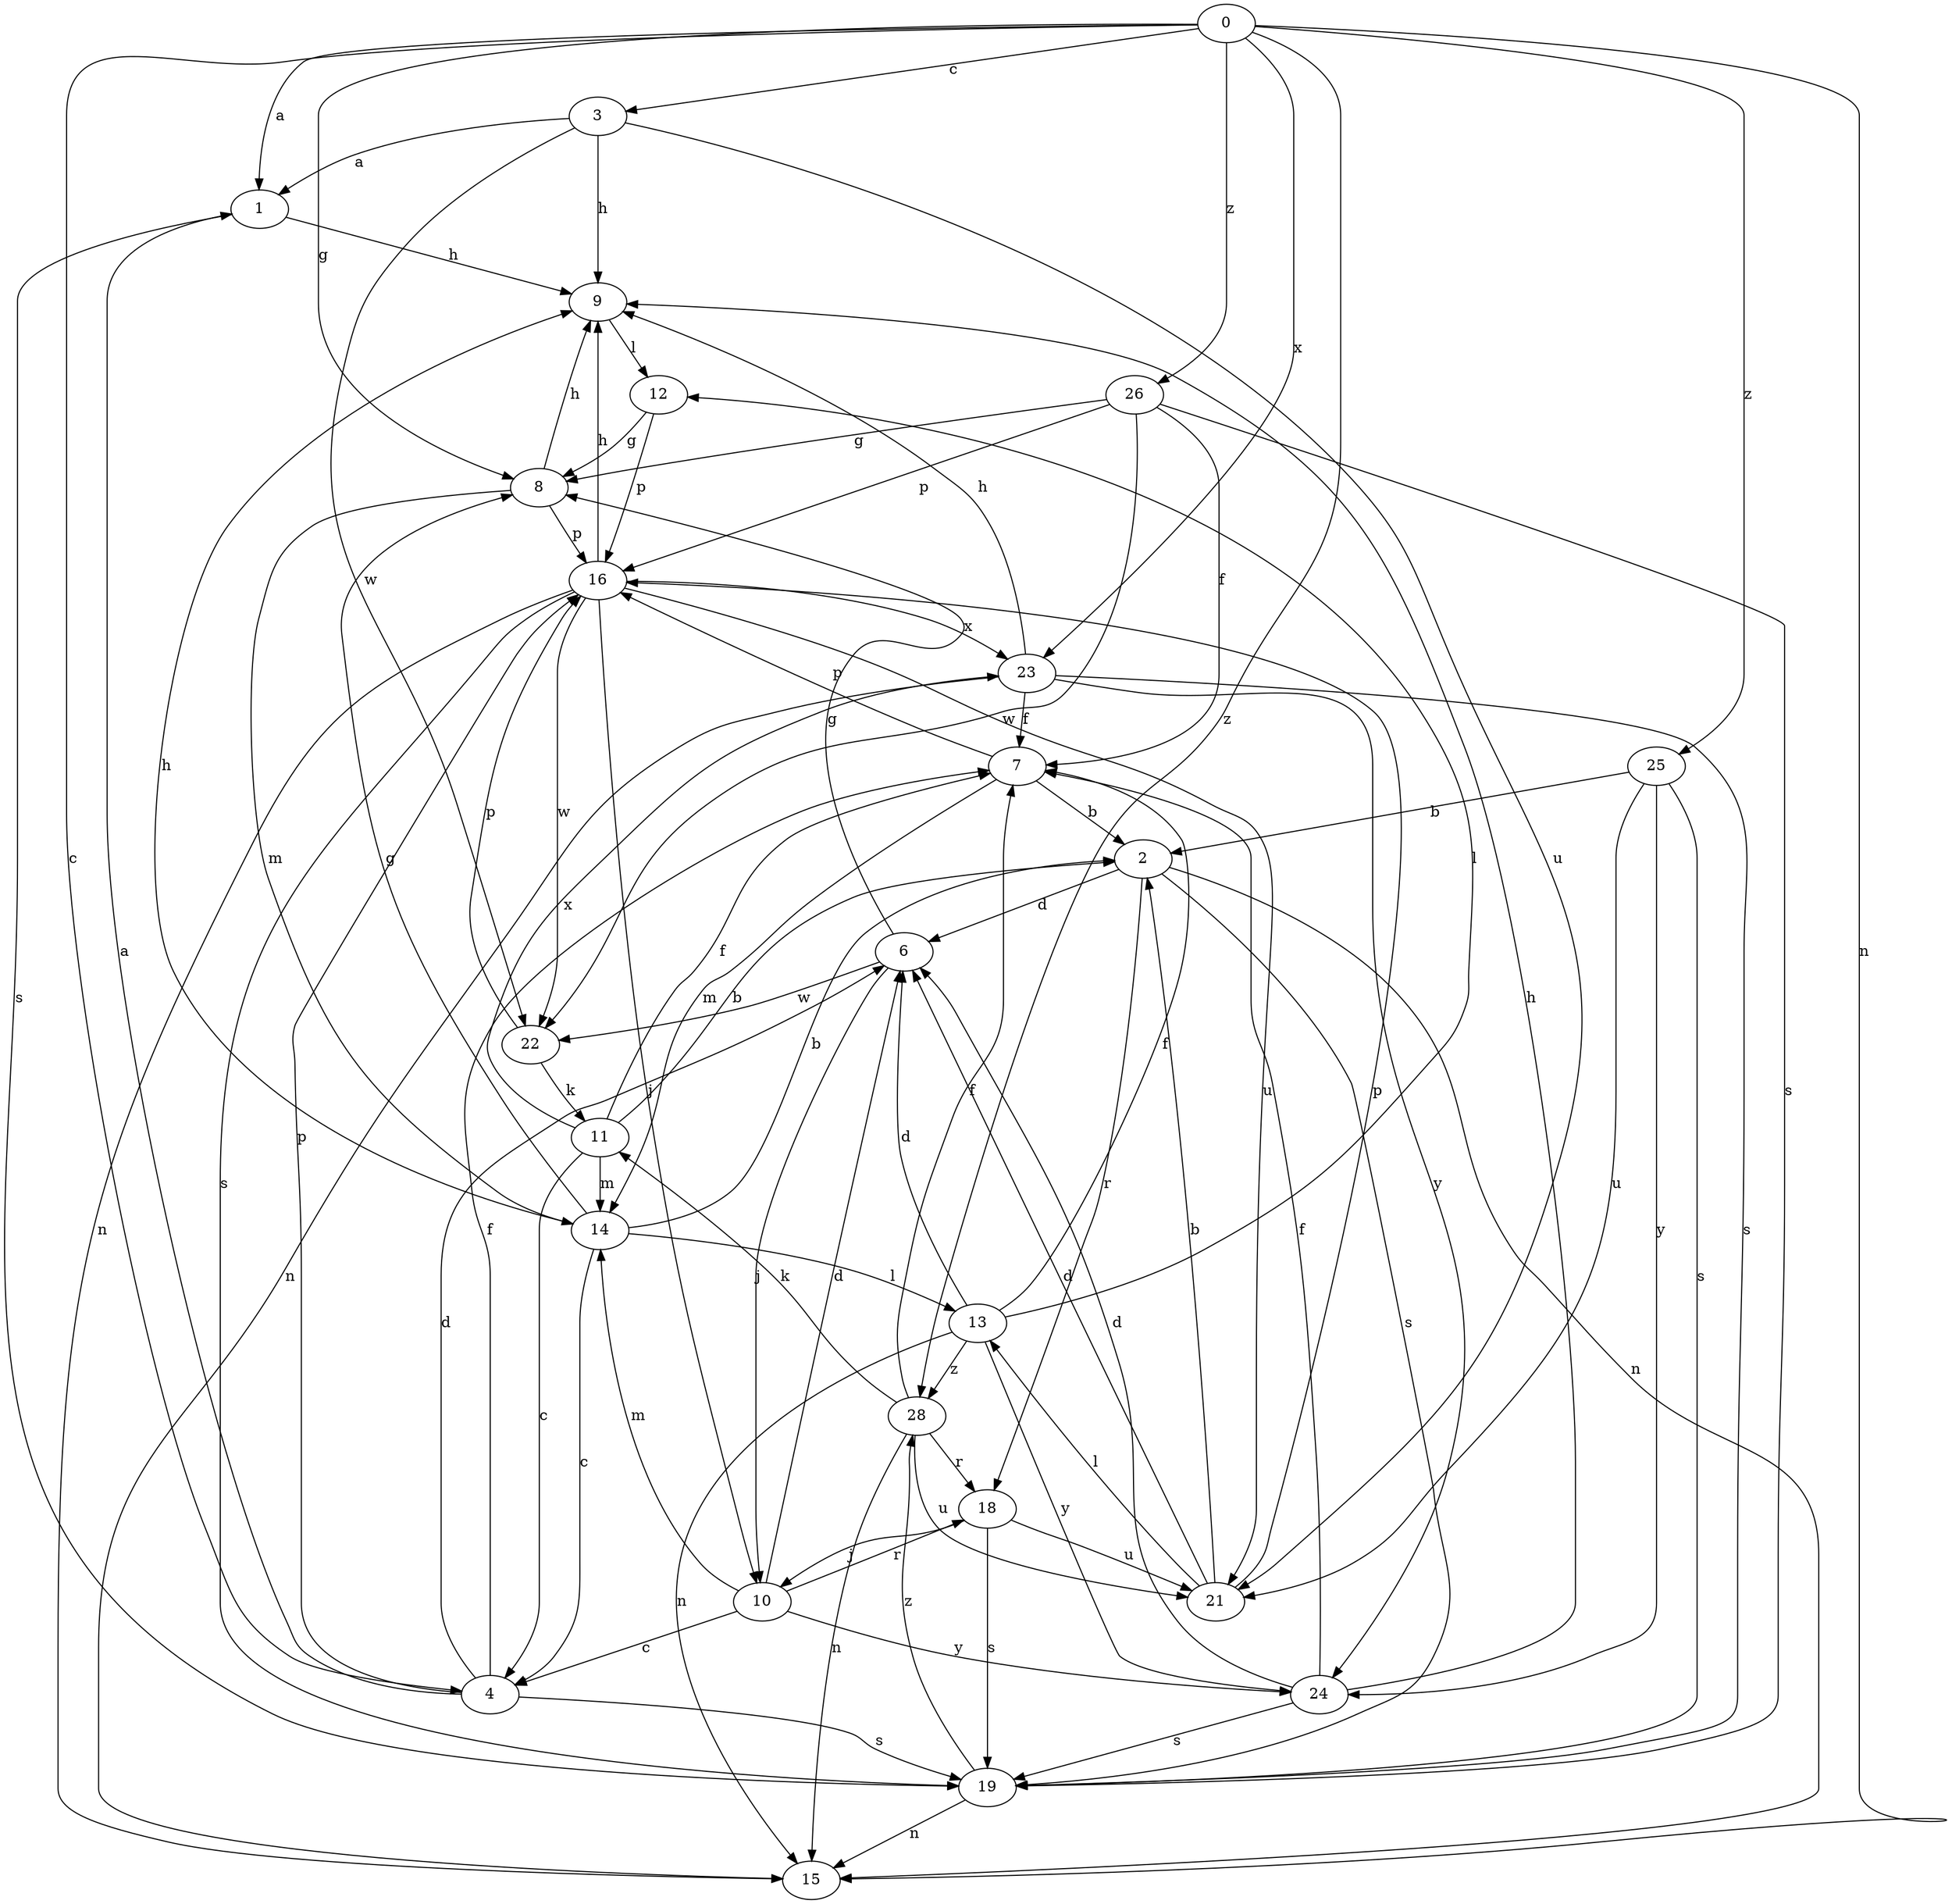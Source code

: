 strict digraph  {
1;
2;
3;
4;
6;
7;
8;
9;
10;
11;
12;
13;
14;
0;
15;
16;
18;
19;
21;
22;
23;
24;
25;
26;
28;
1 -> 9  [label=h];
1 -> 19  [label=s];
2 -> 6  [label=d];
2 -> 15  [label=n];
2 -> 18  [label=r];
2 -> 19  [label=s];
3 -> 1  [label=a];
3 -> 9  [label=h];
3 -> 21  [label=u];
3 -> 22  [label=w];
4 -> 1  [label=a];
4 -> 6  [label=d];
4 -> 7  [label=f];
4 -> 16  [label=p];
4 -> 19  [label=s];
6 -> 8  [label=g];
6 -> 10  [label=j];
6 -> 22  [label=w];
7 -> 2  [label=b];
7 -> 14  [label=m];
7 -> 16  [label=p];
8 -> 9  [label=h];
8 -> 14  [label=m];
8 -> 16  [label=p];
9 -> 12  [label=l];
10 -> 4  [label=c];
10 -> 6  [label=d];
10 -> 14  [label=m];
10 -> 18  [label=r];
10 -> 24  [label=y];
11 -> 2  [label=b];
11 -> 4  [label=c];
11 -> 7  [label=f];
11 -> 14  [label=m];
11 -> 23  [label=x];
12 -> 8  [label=g];
12 -> 16  [label=p];
13 -> 6  [label=d];
13 -> 7  [label=f];
13 -> 12  [label=l];
13 -> 15  [label=n];
13 -> 24  [label=y];
13 -> 28  [label=z];
14 -> 2  [label=b];
14 -> 4  [label=c];
14 -> 8  [label=g];
14 -> 9  [label=h];
14 -> 13  [label=l];
0 -> 1  [label=a];
0 -> 3  [label=c];
0 -> 4  [label=c];
0 -> 8  [label=g];
0 -> 15  [label=n];
0 -> 23  [label=x];
0 -> 25  [label=z];
0 -> 26  [label=z];
0 -> 28  [label=z];
16 -> 9  [label=h];
16 -> 10  [label=j];
16 -> 15  [label=n];
16 -> 19  [label=s];
16 -> 21  [label=u];
16 -> 22  [label=w];
16 -> 23  [label=x];
18 -> 10  [label=j];
18 -> 19  [label=s];
18 -> 21  [label=u];
19 -> 15  [label=n];
19 -> 28  [label=z];
21 -> 2  [label=b];
21 -> 6  [label=d];
21 -> 13  [label=l];
21 -> 16  [label=p];
22 -> 11  [label=k];
22 -> 16  [label=p];
23 -> 7  [label=f];
23 -> 9  [label=h];
23 -> 15  [label=n];
23 -> 19  [label=s];
23 -> 24  [label=y];
24 -> 6  [label=d];
24 -> 7  [label=f];
24 -> 9  [label=h];
24 -> 19  [label=s];
25 -> 2  [label=b];
25 -> 19  [label=s];
25 -> 21  [label=u];
25 -> 24  [label=y];
26 -> 7  [label=f];
26 -> 8  [label=g];
26 -> 16  [label=p];
26 -> 19  [label=s];
26 -> 22  [label=w];
28 -> 7  [label=f];
28 -> 11  [label=k];
28 -> 15  [label=n];
28 -> 18  [label=r];
28 -> 21  [label=u];
}
